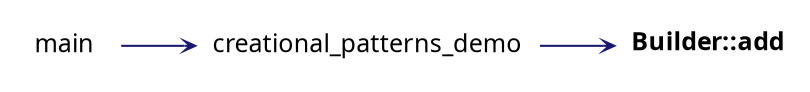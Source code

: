 digraph "Builder::add"
{
 // INTERACTIVE_SVG=YES
 // LATEX_PDF_SIZE
  graph [];
  edge [fontname=Ubuntu labelfontsize=10 arrowhead=open arrowtail=open arrowsize=0.5];
  node [fontname=Ubuntu fontsize=12 shape=plaintext];
  rankdir="RL";
  Node1 [label=<<b>Builder::add</b>> tooltip=" " ];
  Node1 -> Node2 [dir="back",color="midnightblue"style="solid"];
  Node2 [label="creational_patterns_demo" URL="$group__CP.html#ga50a82bd9d08b9a3b31267eefdf4ebaed" tooltip=" " ];
  Node2 -> Node3 [dir="back",color="midnightblue"style="solid"];
  Node3 [label="main" URL="$group__DP.html#gae66f6b31b5ad750f1fe042a706a4e3d4" tooltip=" " ];
}
